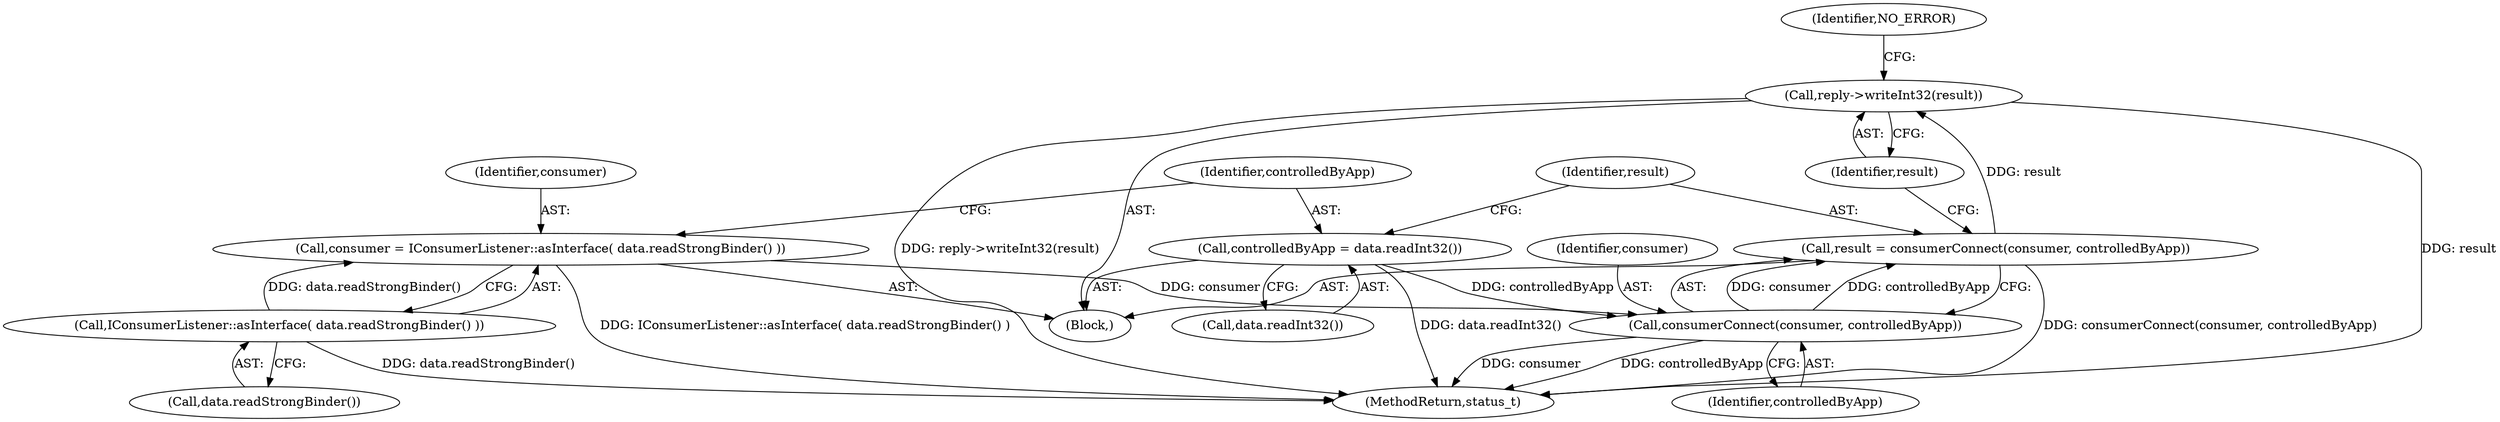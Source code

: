 digraph "0_Android_a30d7d90c4f718e46fb41a99b3d52800e1011b73@API" {
"1000261" [label="(Call,reply->writeInt32(result))"];
"1000256" [label="(Call,result = consumerConnect(consumer, controlledByApp))"];
"1000258" [label="(Call,consumerConnect(consumer, controlledByApp))"];
"1000247" [label="(Call,consumer = IConsumerListener::asInterface( data.readStrongBinder() ))"];
"1000249" [label="(Call,IConsumerListener::asInterface( data.readStrongBinder() ))"];
"1000252" [label="(Call,controlledByApp = data.readInt32())"];
"1000257" [label="(Identifier,result)"];
"1000241" [label="(Block,)"];
"1000256" [label="(Call,result = consumerConnect(consumer, controlledByApp))"];
"1000258" [label="(Call,consumerConnect(consumer, controlledByApp))"];
"1000253" [label="(Identifier,controlledByApp)"];
"1000250" [label="(Call,data.readStrongBinder())"];
"1000252" [label="(Call,controlledByApp = data.readInt32())"];
"1000247" [label="(Call,consumer = IConsumerListener::asInterface( data.readStrongBinder() ))"];
"1000264" [label="(Identifier,NO_ERROR)"];
"1000515" [label="(MethodReturn,status_t)"];
"1000248" [label="(Identifier,consumer)"];
"1000249" [label="(Call,IConsumerListener::asInterface( data.readStrongBinder() ))"];
"1000262" [label="(Identifier,result)"];
"1000259" [label="(Identifier,consumer)"];
"1000260" [label="(Identifier,controlledByApp)"];
"1000261" [label="(Call,reply->writeInt32(result))"];
"1000254" [label="(Call,data.readInt32())"];
"1000261" -> "1000241"  [label="AST: "];
"1000261" -> "1000262"  [label="CFG: "];
"1000262" -> "1000261"  [label="AST: "];
"1000264" -> "1000261"  [label="CFG: "];
"1000261" -> "1000515"  [label="DDG: result"];
"1000261" -> "1000515"  [label="DDG: reply->writeInt32(result)"];
"1000256" -> "1000261"  [label="DDG: result"];
"1000256" -> "1000241"  [label="AST: "];
"1000256" -> "1000258"  [label="CFG: "];
"1000257" -> "1000256"  [label="AST: "];
"1000258" -> "1000256"  [label="AST: "];
"1000262" -> "1000256"  [label="CFG: "];
"1000256" -> "1000515"  [label="DDG: consumerConnect(consumer, controlledByApp)"];
"1000258" -> "1000256"  [label="DDG: consumer"];
"1000258" -> "1000256"  [label="DDG: controlledByApp"];
"1000258" -> "1000260"  [label="CFG: "];
"1000259" -> "1000258"  [label="AST: "];
"1000260" -> "1000258"  [label="AST: "];
"1000258" -> "1000515"  [label="DDG: consumer"];
"1000258" -> "1000515"  [label="DDG: controlledByApp"];
"1000247" -> "1000258"  [label="DDG: consumer"];
"1000252" -> "1000258"  [label="DDG: controlledByApp"];
"1000247" -> "1000241"  [label="AST: "];
"1000247" -> "1000249"  [label="CFG: "];
"1000248" -> "1000247"  [label="AST: "];
"1000249" -> "1000247"  [label="AST: "];
"1000253" -> "1000247"  [label="CFG: "];
"1000247" -> "1000515"  [label="DDG: IConsumerListener::asInterface( data.readStrongBinder() )"];
"1000249" -> "1000247"  [label="DDG: data.readStrongBinder()"];
"1000249" -> "1000250"  [label="CFG: "];
"1000250" -> "1000249"  [label="AST: "];
"1000249" -> "1000515"  [label="DDG: data.readStrongBinder()"];
"1000252" -> "1000241"  [label="AST: "];
"1000252" -> "1000254"  [label="CFG: "];
"1000253" -> "1000252"  [label="AST: "];
"1000254" -> "1000252"  [label="AST: "];
"1000257" -> "1000252"  [label="CFG: "];
"1000252" -> "1000515"  [label="DDG: data.readInt32()"];
}
